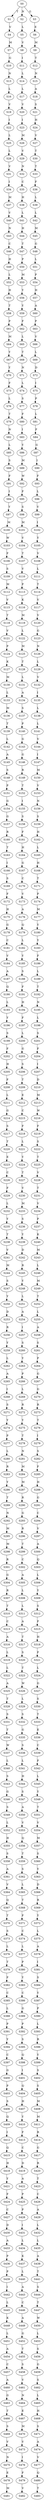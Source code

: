strict digraph  {
	S0 -> S1 [ label = T ];
	S0 -> S2 [ label = N ];
	S0 -> S3 [ label = G ];
	S1 -> S4 [ label = V ];
	S2 -> S5 [ label = L ];
	S3 -> S6 [ label = E ];
	S4 -> S7 [ label = M ];
	S5 -> S8 [ label = V ];
	S6 -> S9 [ label = M ];
	S7 -> S10 [ label = G ];
	S8 -> S11 [ label = I ];
	S9 -> S12 [ label = T ];
	S10 -> S13 [ label = N ];
	S11 -> S14 [ label = L ];
	S12 -> S15 [ label = N ];
	S13 -> S16 [ label = L ];
	S14 -> S17 [ label = L ];
	S15 -> S18 [ label = A ];
	S16 -> S19 [ label = V ];
	S17 -> S20 [ label = V ];
	S18 -> S21 [ label = S ];
	S19 -> S22 [ label = I ];
	S20 -> S23 [ label = I ];
	S21 -> S24 [ label = H ];
	S22 -> S25 [ label = L ];
	S23 -> S26 [ label = M ];
	S24 -> S27 [ label = V ];
	S25 -> S28 [ label = L ];
	S26 -> S29 [ label = V ];
	S27 -> S30 [ label = T ];
	S28 -> S31 [ label = V ];
	S29 -> S32 [ label = N ];
	S30 -> S33 [ label = T ];
	S31 -> S34 [ label = I ];
	S32 -> S35 [ label = C ];
	S33 -> S36 [ label = F ];
	S34 -> S37 [ label = M ];
	S35 -> S38 [ label = H ];
	S36 -> S39 [ label = L ];
	S37 -> S40 [ label = V ];
	S38 -> S41 [ label = L ];
	S39 -> S42 [ label = L ];
	S40 -> S43 [ label = N ];
	S41 -> S44 [ label = H ];
	S42 -> S45 [ label = M ];
	S43 -> S46 [ label = C ];
	S44 -> S47 [ label = T ];
	S45 -> S48 [ label = G ];
	S46 -> S49 [ label = H ];
	S47 -> S50 [ label = P ];
	S48 -> S51 [ label = L ];
	S49 -> S52 [ label = L ];
	S50 -> S53 [ label = M ];
	S51 -> S54 [ label = P ];
	S52 -> S55 [ label = H ];
	S53 -> S56 [ label = Y ];
	S54 -> S57 [ label = H ];
	S55 -> S58 [ label = T ];
	S56 -> S59 [ label = Y ];
	S57 -> S60 [ label = A ];
	S58 -> S61 [ label = P ];
	S59 -> S62 [ label = F ];
	S60 -> S63 [ label = P ];
	S61 -> S64 [ label = M ];
	S62 -> S65 [ label = L ];
	S63 -> S66 [ label = V ];
	S64 -> S67 [ label = Y ];
	S65 -> S68 [ label = T ];
	S66 -> S69 [ label = L ];
	S67 -> S70 [ label = Y ];
	S68 -> S71 [ label = N ];
	S69 -> S72 [ label = D ];
	S70 -> S73 [ label = F ];
	S71 -> S74 [ label = L ];
	S72 -> S75 [ label = I ];
	S73 -> S76 [ label = L ];
	S74 -> S77 [ label = S ];
	S75 -> S78 [ label = P ];
	S76 -> S79 [ label = T ];
	S77 -> S80 [ label = F ];
	S78 -> S81 [ label = L ];
	S79 -> S82 [ label = N ];
	S80 -> S83 [ label = I ];
	S81 -> S84 [ label = F ];
	S82 -> S85 [ label = L ];
	S83 -> S86 [ label = Y ];
	S84 -> S87 [ label = G ];
	S85 -> S88 [ label = S ];
	S86 -> S89 [ label = M ];
	S87 -> S90 [ label = I ];
	S88 -> S91 [ label = F ];
	S89 -> S92 [ label = W ];
	S90 -> S93 [ label = F ];
	S91 -> S94 [ label = I ];
	S92 -> S95 [ label = F ];
	S93 -> S96 [ label = L ];
	S94 -> S97 [ label = Y ];
	S95 -> S98 [ label = S ];
	S96 -> S99 [ label = V ];
	S97 -> S100 [ label = M ];
	S98 -> S101 [ label = M ];
	S99 -> S102 [ label = I ];
	S100 -> S103 [ label = W ];
	S101 -> S104 [ label = V ];
	S102 -> S105 [ label = Y ];
	S103 -> S106 [ label = F ];
	S104 -> S107 [ label = T ];
	S105 -> S108 [ label = V ];
	S106 -> S109 [ label = S ];
	S107 -> S110 [ label = V ];
	S108 -> S111 [ label = L ];
	S109 -> S112 [ label = M ];
	S110 -> S113 [ label = P ];
	S111 -> S114 [ label = T ];
	S112 -> S115 [ label = V ];
	S113 -> S116 [ label = K ];
	S114 -> S117 [ label = V ];
	S115 -> S118 [ label = T ];
	S116 -> S119 [ label = M ];
	S117 -> S120 [ label = V ];
	S118 -> S121 [ label = V ];
	S119 -> S122 [ label = L ];
	S120 -> S123 [ label = G ];
	S121 -> S124 [ label = P ];
	S122 -> S125 [ label = M ];
	S123 -> S126 [ label = N ];
	S124 -> S127 [ label = K ];
	S125 -> S128 [ label = T ];
	S126 -> S129 [ label = L ];
	S127 -> S130 [ label = M ];
	S128 -> S131 [ label = L ];
	S129 -> S132 [ label = V ];
	S130 -> S133 [ label = L ];
	S131 -> S134 [ label = A ];
	S132 -> S135 [ label = I ];
	S133 -> S136 [ label = M ];
	S134 -> S137 [ label = S ];
	S135 -> S138 [ label = L ];
	S136 -> S139 [ label = T ];
	S137 -> S140 [ label = P ];
	S138 -> S141 [ label = L ];
	S139 -> S142 [ label = L ];
	S140 -> S143 [ label = G ];
	S141 -> S144 [ label = V ];
	S142 -> S145 [ label = A ];
	S143 -> S146 [ label = G ];
	S144 -> S147 [ label = I ];
	S145 -> S148 [ label = S ];
	S146 -> S149 [ label = R ];
	S147 -> S150 [ label = M ];
	S148 -> S151 [ label = P ];
	S149 -> S152 [ label = T ];
	S150 -> S153 [ label = V ];
	S151 -> S154 [ label = G ];
	S152 -> S155 [ label = I ];
	S153 -> S156 [ label = N ];
	S154 -> S157 [ label = G ];
	S155 -> S158 [ label = S ];
	S156 -> S159 [ label = S ];
	S157 -> S160 [ label = R ];
	S158 -> S161 [ label = F ];
	S159 -> S162 [ label = H ];
	S160 -> S163 [ label = T ];
	S161 -> S164 [ label = H ];
	S162 -> S165 [ label = L ];
	S163 -> S166 [ label = I ];
	S164 -> S167 [ label = G ];
	S165 -> S168 [ label = H ];
	S166 -> S169 [ label = S ];
	S167 -> S170 [ label = C ];
	S168 -> S171 [ label = T ];
	S169 -> S172 [ label = F ];
	S170 -> S173 [ label = V ];
	S171 -> S174 [ label = P ];
	S172 -> S175 [ label = H ];
	S173 -> S176 [ label = A ];
	S174 -> S177 [ label = M ];
	S175 -> S178 [ label = G ];
	S176 -> S179 [ label = Q ];
	S177 -> S180 [ label = Y ];
	S178 -> S181 [ label = C ];
	S179 -> S182 [ label = L ];
	S180 -> S183 [ label = Y ];
	S181 -> S184 [ label = V ];
	S182 -> S185 [ label = Y ];
	S183 -> S186 [ label = F ];
	S184 -> S187 [ label = A ];
	S185 -> S188 [ label = S ];
	S186 -> S189 [ label = L ];
	S187 -> S190 [ label = Q ];
	S188 -> S191 [ label = F ];
	S189 -> S192 [ label = T ];
	S190 -> S193 [ label = L ];
	S191 -> S194 [ label = H ];
	S192 -> S195 [ label = N ];
	S193 -> S196 [ label = Y ];
	S194 -> S197 [ label = F ];
	S195 -> S198 [ label = L ];
	S196 -> S199 [ label = S ];
	S197 -> S200 [ label = L ];
	S198 -> S201 [ label = S ];
	S199 -> S202 [ label = F ];
	S200 -> S203 [ label = G ];
	S201 -> S204 [ label = F ];
	S202 -> S205 [ label = H ];
	S203 -> S206 [ label = S ];
	S204 -> S207 [ label = I ];
	S205 -> S208 [ label = F ];
	S206 -> S209 [ label = T ];
	S207 -> S210 [ label = D ];
	S208 -> S211 [ label = L ];
	S209 -> S212 [ label = E ];
	S210 -> S213 [ label = M ];
	S211 -> S214 [ label = G ];
	S212 -> S215 [ label = C ];
	S213 -> S216 [ label = W ];
	S214 -> S217 [ label = S ];
	S215 -> S218 [ label = F ];
	S216 -> S219 [ label = F ];
	S217 -> S220 [ label = T ];
	S218 -> S221 [ label = L ];
	S219 -> S222 [ label = S ];
	S220 -> S223 [ label = E ];
	S221 -> S224 [ label = Y ];
	S222 -> S225 [ label = T ];
	S223 -> S226 [ label = C ];
	S224 -> S227 [ label = T ];
	S225 -> S228 [ label = V ];
	S226 -> S229 [ label = F ];
	S227 -> S230 [ label = V ];
	S228 -> S231 [ label = T ];
	S229 -> S232 [ label = L ];
	S230 -> S233 [ label = M ];
	S231 -> S234 [ label = V ];
	S232 -> S235 [ label = Y ];
	S233 -> S236 [ label = S ];
	S234 -> S237 [ label = P ];
	S235 -> S238 [ label = T ];
	S236 -> S239 [ label = Y ];
	S237 -> S240 [ label = K ];
	S238 -> S241 [ label = V ];
	S239 -> S242 [ label = D ];
	S240 -> S243 [ label = M ];
	S241 -> S244 [ label = M ];
	S242 -> S245 [ label = R ];
	S243 -> S246 [ label = L ];
	S244 -> S247 [ label = S ];
	S245 -> S248 [ label = Y ];
	S246 -> S249 [ label = M ];
	S247 -> S250 [ label = Y ];
	S248 -> S251 [ label = L ];
	S249 -> S252 [ label = T ];
	S250 -> S253 [ label = D ];
	S251 -> S254 [ label = A ];
	S252 -> S255 [ label = L ];
	S253 -> S256 [ label = R ];
	S254 -> S257 [ label = I ];
	S255 -> S258 [ label = A ];
	S256 -> S259 [ label = Y ];
	S257 -> S260 [ label = S ];
	S258 -> S261 [ label = S ];
	S259 -> S262 [ label = L ];
	S260 -> S263 [ label = Y ];
	S261 -> S264 [ label = P ];
	S262 -> S265 [ label = A ];
	S263 -> S266 [ label = P ];
	S264 -> S267 [ label = G ];
	S265 -> S268 [ label = I ];
	S266 -> S269 [ label = L ];
	S267 -> S270 [ label = G ];
	S268 -> S271 [ label = S ];
	S269 -> S272 [ label = R ];
	S270 -> S273 [ label = R ];
	S271 -> S274 [ label = Y ];
	S272 -> S275 [ label = Y ];
	S273 -> S276 [ label = T ];
	S274 -> S277 [ label = P ];
	S275 -> S278 [ label = T ];
	S276 -> S279 [ label = I ];
	S277 -> S280 [ label = L ];
	S278 -> S281 [ label = N ];
	S279 -> S282 [ label = S ];
	S280 -> S283 [ label = R ];
	S281 -> S284 [ label = M ];
	S282 -> S285 [ label = F ];
	S283 -> S286 [ label = Y ];
	S284 -> S287 [ label = M ];
	S285 -> S288 [ label = H ];
	S286 -> S289 [ label = T ];
	S287 -> S290 [ label = R ];
	S288 -> S291 [ label = G ];
	S289 -> S292 [ label = N ];
	S290 -> S293 [ label = G ];
	S291 -> S294 [ label = C ];
	S292 -> S295 [ label = M ];
	S293 -> S296 [ label = R ];
	S294 -> S297 [ label = V ];
	S295 -> S298 [ label = M ];
	S296 -> S299 [ label = T ];
	S297 -> S300 [ label = A ];
	S298 -> S301 [ label = R ];
	S299 -> S302 [ label = C ];
	S300 -> S303 [ label = Q ];
	S301 -> S304 [ label = G ];
	S302 -> S305 [ label = A ];
	S303 -> S306 [ label = L ];
	S304 -> S307 [ label = R ];
	S305 -> S308 [ label = L ];
	S306 -> S309 [ label = Y ];
	S307 -> S310 [ label = T ];
	S308 -> S311 [ label = L ];
	S309 -> S312 [ label = S ];
	S310 -> S313 [ label = C ];
	S311 -> S314 [ label = A ];
	S312 -> S315 [ label = F ];
	S313 -> S316 [ label = A ];
	S314 -> S317 [ label = T ];
	S315 -> S318 [ label = H ];
	S316 -> S319 [ label = L ];
	S317 -> S320 [ label = S ];
	S318 -> S321 [ label = F ];
	S319 -> S322 [ label = L ];
	S320 -> S323 [ label = T ];
	S321 -> S324 [ label = L ];
	S322 -> S325 [ label = A ];
	S323 -> S326 [ label = W ];
	S324 -> S327 [ label = G ];
	S325 -> S328 [ label = T ];
	S326 -> S329 [ label = L ];
	S327 -> S330 [ label = S ];
	S328 -> S331 [ label = S ];
	S329 -> S332 [ label = S ];
	S330 -> S333 [ label = T ];
	S331 -> S334 [ label = T ];
	S332 -> S335 [ label = G ];
	S333 -> S336 [ label = E ];
	S334 -> S337 [ label = W ];
	S335 -> S338 [ label = S ];
	S336 -> S339 [ label = C ];
	S337 -> S340 [ label = L ];
	S338 -> S341 [ label = L ];
	S339 -> S342 [ label = F ];
	S340 -> S343 [ label = S ];
	S341 -> S344 [ label = H ];
	S342 -> S345 [ label = L ];
	S343 -> S346 [ label = G ];
	S344 -> S347 [ label = S ];
	S345 -> S348 [ label = Y ];
	S346 -> S349 [ label = S ];
	S347 -> S350 [ label = A ];
	S348 -> S351 [ label = T ];
	S349 -> S352 [ label = L ];
	S350 -> S353 [ label = V ];
	S351 -> S354 [ label = V ];
	S352 -> S355 [ label = H ];
	S353 -> S356 [ label = Q ];
	S354 -> S357 [ label = M ];
	S355 -> S358 [ label = S ];
	S356 -> S359 [ label = T ];
	S357 -> S360 [ label = S ];
	S358 -> S361 [ label = A ];
	S359 -> S362 [ label = S ];
	S360 -> S363 [ label = Y ];
	S361 -> S364 [ label = V ];
	S362 -> S365 [ label = L ];
	S363 -> S366 [ label = D ];
	S364 -> S367 [ label = Q ];
	S365 -> S368 [ label = T ];
	S366 -> S369 [ label = R ];
	S367 -> S370 [ label = T ];
	S368 -> S371 [ label = F ];
	S369 -> S372 [ label = Y ];
	S370 -> S373 [ label = S ];
	S371 -> S374 [ label = C ];
	S372 -> S375 [ label = L ];
	S373 -> S376 [ label = L ];
	S374 -> S377 [ label = L ];
	S375 -> S378 [ label = A ];
	S376 -> S379 [ label = T ];
	S377 -> S380 [ label = P ];
	S378 -> S381 [ label = I ];
	S379 -> S382 [ label = F ];
	S380 -> S383 [ label = Y ];
	S381 -> S384 [ label = S ];
	S382 -> S385 [ label = C ];
	S383 -> S386 [ label = C ];
	S384 -> S387 [ label = Y ];
	S385 -> S388 [ label = L ];
	S386 -> S389 [ label = G ];
	S387 -> S390 [ label = P ];
	S388 -> S391 [ label = P ];
	S389 -> S392 [ label = P ];
	S390 -> S393 [ label = L ];
	S391 -> S394 [ label = Y ];
	S392 -> S395 [ label = S ];
	S393 -> S396 [ label = R ];
	S394 -> S397 [ label = C ];
	S395 -> S398 [ label = Q ];
	S396 -> S399 [ label = Y ];
	S397 -> S400 [ label = G ];
	S398 -> S401 [ label = I ];
	S399 -> S402 [ label = S ];
	S400 -> S403 [ label = P ];
	S401 -> S404 [ label = Q ];
	S402 -> S405 [ label = S ];
	S403 -> S406 [ label = S ];
	S404 -> S407 [ label = H ];
	S405 -> S408 [ label = M ];
	S406 -> S409 [ label = Q ];
	S407 -> S410 [ label = Y ];
	S408 -> S411 [ label = M ];
	S409 -> S412 [ label = I ];
	S410 -> S413 [ label = F ];
	S411 -> S414 [ label = R ];
	S412 -> S415 [ label = Q ];
	S413 -> S416 [ label = C ];
	S414 -> S417 [ label = G ];
	S415 -> S418 [ label = H ];
	S416 -> S419 [ label = D ];
	S417 -> S420 [ label = R ];
	S418 -> S421 [ label = Y ];
	S419 -> S422 [ label = A ];
	S420 -> S423 [ label = T ];
	S421 -> S424 [ label = F ];
	S422 -> S425 [ label = P ];
	S423 -> S426 [ label = C ];
	S424 -> S427 [ label = C ];
	S425 -> S428 [ label = P ];
	S426 -> S429 [ label = A ];
	S427 -> S430 [ label = D ];
	S428 -> S431 [ label = I ];
	S429 -> S432 [ label = L ];
	S430 -> S433 [ label = A ];
	S431 -> S434 [ label = L ];
	S432 -> S435 [ label = L ];
	S433 -> S436 [ label = P ];
	S434 -> S437 [ label = K ];
	S435 -> S438 [ label = A ];
	S436 -> S439 [ label = P ];
	S437 -> S440 [ label = L ];
	S438 -> S441 [ label = T ];
	S439 -> S442 [ label = I ];
	S440 -> S443 [ label = A ];
	S441 -> S444 [ label = S ];
	S442 -> S445 [ label = L ];
	S443 -> S446 [ label = C ];
	S444 -> S447 [ label = T ];
	S445 -> S448 [ label = K ];
	S446 -> S449 [ label = A ];
	S447 -> S450 [ label = W ];
	S448 -> S451 [ label = L ];
	S449 -> S452 [ label = G ];
	S450 -> S453 [ label = L ];
	S451 -> S454 [ label = A ];
	S452 -> S455 [ label = T ];
	S453 -> S456 [ label = S ];
	S454 -> S457 [ label = C ];
	S455 -> S458 [ label = S ];
	S456 -> S459 [ label = G ];
	S457 -> S460 [ label = A ];
	S458 -> S461 [ label = V ];
	S459 -> S462 [ label = S ];
	S460 -> S463 [ label = G ];
	S461 -> S464 [ label = N ];
	S462 -> S465 [ label = L ];
	S463 -> S466 [ label = T ];
	S464 -> S467 [ label = E ];
	S465 -> S468 [ label = H ];
	S466 -> S469 [ label = S ];
	S467 -> S470 [ label = M ];
	S468 -> S471 [ label = S ];
	S469 -> S472 [ label = V ];
	S470 -> S473 [ label = V ];
	S471 -> S474 [ label = A ];
	S472 -> S475 [ label = N ];
	S473 -> S476 [ label = I ];
	S474 -> S477 [ label = V ];
	S475 -> S478 [ label = E ];
	S476 -> S479 [ label = F ];
	S477 -> S480 [ label = Q ];
	S478 -> S481 [ label = M ];
	S479 -> S482 [ label = V ];
	S480 -> S483 [ label = T ];
}
